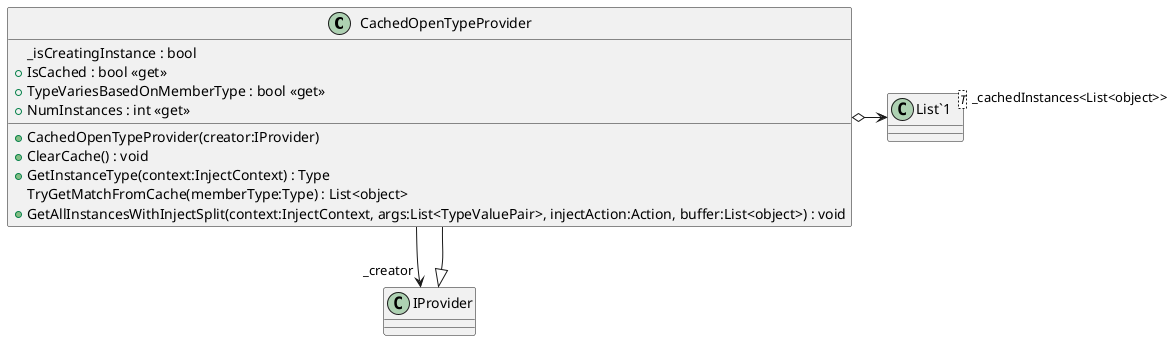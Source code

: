 @startuml
class CachedOpenTypeProvider {
    _isCreatingInstance : bool
    + CachedOpenTypeProvider(creator:IProvider)
    + IsCached : bool <<get>>
    + TypeVariesBasedOnMemberType : bool <<get>>
    + NumInstances : int <<get>>
    + ClearCache() : void
    + GetInstanceType(context:InjectContext) : Type
    TryGetMatchFromCache(memberType:Type) : List<object>
    + GetAllInstancesWithInjectSplit(context:InjectContext, args:List<TypeValuePair>, injectAction:Action, buffer:List<object>) : void
}
class "List`1"<T> {
}
IProvider <|-- CachedOpenTypeProvider
CachedOpenTypeProvider --> "_creator" IProvider
CachedOpenTypeProvider o-> "_cachedInstances<List<object>>" "List`1"
@enduml

